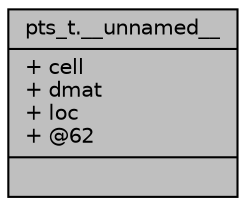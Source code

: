 digraph "pts_t.__unnamed__"
{
 // INTERACTIVE_SVG=YES
  bgcolor="transparent";
  edge [fontname="Helvetica",fontsize="10",labelfontname="Helvetica",labelfontsize="10"];
  node [fontname="Helvetica",fontsize="10",shape=record];
  Node192 [label="{pts_t.__unnamed__\n|+ cell\l+ dmat\l+ loc\l+ @62\l|}",height=0.2,width=0.4,color="black", fillcolor="grey75", style="filled", fontcolor="black"];
}
